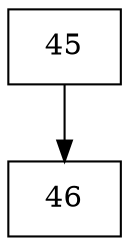 digraph G {
  node [shape=record];
  node0 [label="{45}"];
  node0 -> node1;
  node1 [label="{46}"];
}
